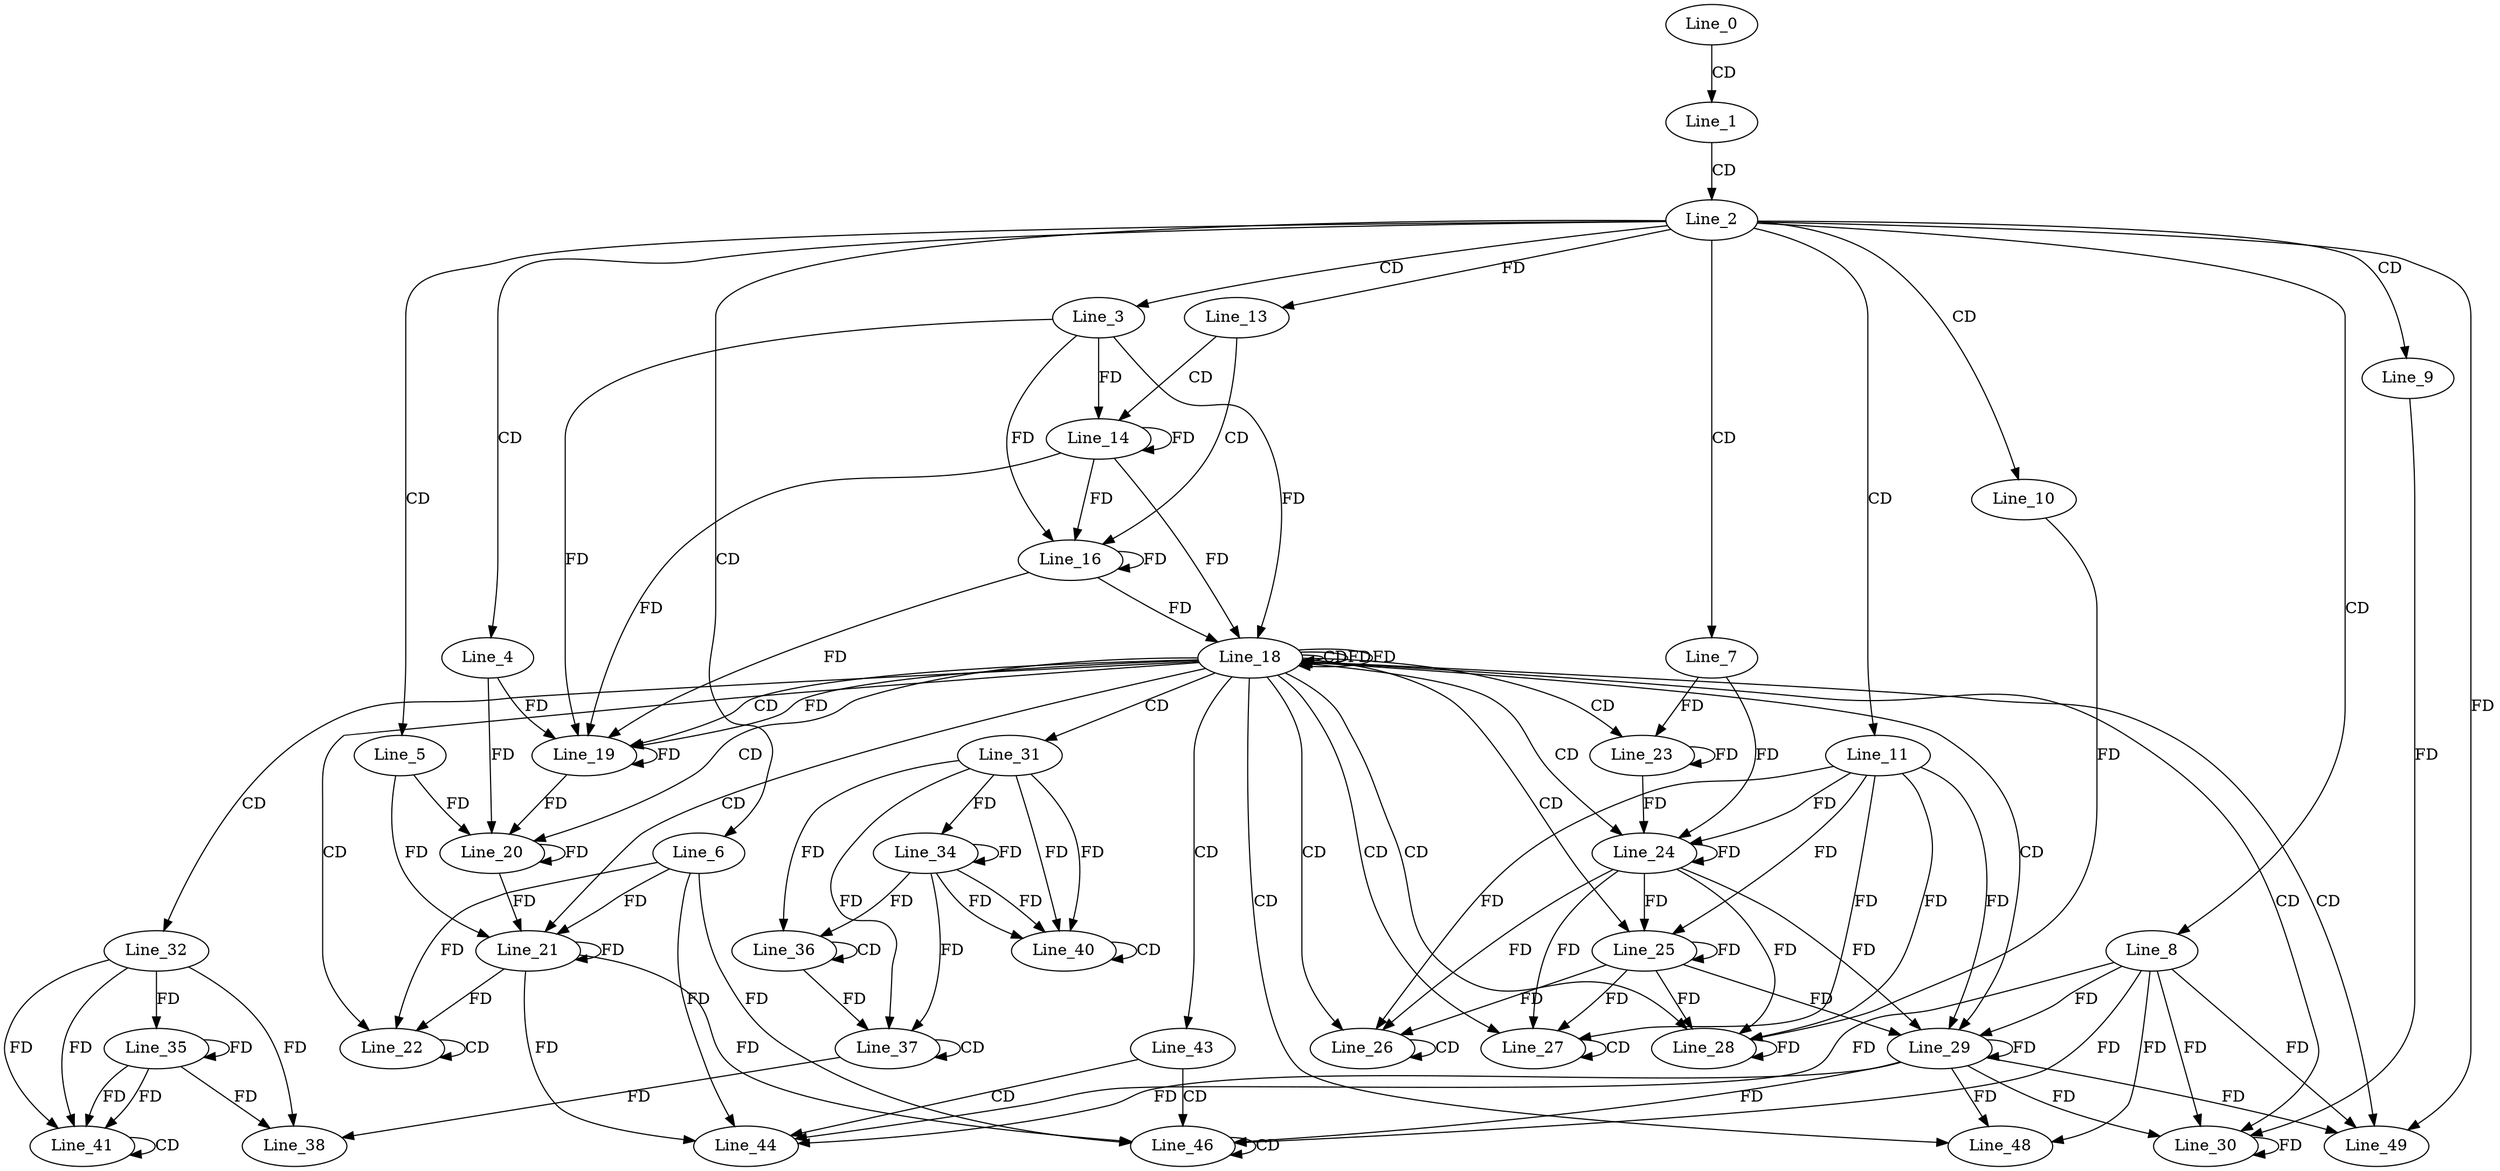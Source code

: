 digraph G {
  Line_0;
  Line_1;
  Line_2;
  Line_3;
  Line_4;
  Line_5;
  Line_6;
  Line_7;
  Line_8;
  Line_9;
  Line_10;
  Line_11;
  Line_13;
  Line_14;
  Line_14;
  Line_16;
  Line_16;
  Line_18;
  Line_18;
  Line_18;
  Line_18;
  Line_19;
  Line_19;
  Line_20;
  Line_20;
  Line_21;
  Line_21;
  Line_22;
  Line_22;
  Line_23;
  Line_24;
  Line_24;
  Line_25;
  Line_25;
  Line_26;
  Line_26;
  Line_27;
  Line_27;
  Line_28;
  Line_28;
  Line_29;
  Line_29;
  Line_30;
  Line_31;
  Line_32;
  Line_34;
  Line_34;
  Line_35;
  Line_35;
  Line_36;
  Line_36;
  Line_37;
  Line_37;
  Line_38;
  Line_40;
  Line_40;
  Line_41;
  Line_41;
  Line_43;
  Line_44;
  Line_44;
  Line_46;
  Line_46;
  Line_46;
  Line_48;
  Line_49;
  Line_0 -> Line_1 [ label="CD" ];
  Line_1 -> Line_2 [ label="CD" ];
  Line_2 -> Line_3 [ label="CD" ];
  Line_2 -> Line_4 [ label="CD" ];
  Line_2 -> Line_5 [ label="CD" ];
  Line_2 -> Line_6 [ label="CD" ];
  Line_2 -> Line_7 [ label="CD" ];
  Line_2 -> Line_8 [ label="CD" ];
  Line_2 -> Line_9 [ label="CD" ];
  Line_2 -> Line_10 [ label="CD" ];
  Line_2 -> Line_11 [ label="CD" ];
  Line_2 -> Line_13 [ label="FD" ];
  Line_13 -> Line_14 [ label="CD" ];
  Line_3 -> Line_14 [ label="FD" ];
  Line_14 -> Line_14 [ label="FD" ];
  Line_13 -> Line_16 [ label="CD" ];
  Line_3 -> Line_16 [ label="FD" ];
  Line_14 -> Line_16 [ label="FD" ];
  Line_16 -> Line_16 [ label="FD" ];
  Line_18 -> Line_18 [ label="CD" ];
  Line_3 -> Line_18 [ label="FD" ];
  Line_14 -> Line_18 [ label="FD" ];
  Line_16 -> Line_18 [ label="FD" ];
  Line_18 -> Line_18 [ label="FD" ];
  Line_18 -> Line_19 [ label="CD" ];
  Line_19 -> Line_19 [ label="FD" ];
  Line_4 -> Line_19 [ label="FD" ];
  Line_3 -> Line_19 [ label="FD" ];
  Line_14 -> Line_19 [ label="FD" ];
  Line_16 -> Line_19 [ label="FD" ];
  Line_18 -> Line_19 [ label="FD" ];
  Line_18 -> Line_20 [ label="CD" ];
  Line_20 -> Line_20 [ label="FD" ];
  Line_5 -> Line_20 [ label="FD" ];
  Line_19 -> Line_20 [ label="FD" ];
  Line_4 -> Line_20 [ label="FD" ];
  Line_18 -> Line_21 [ label="CD" ];
  Line_21 -> Line_21 [ label="FD" ];
  Line_6 -> Line_21 [ label="FD" ];
  Line_20 -> Line_21 [ label="FD" ];
  Line_5 -> Line_21 [ label="FD" ];
  Line_18 -> Line_22 [ label="CD" ];
  Line_22 -> Line_22 [ label="CD" ];
  Line_21 -> Line_22 [ label="FD" ];
  Line_6 -> Line_22 [ label="FD" ];
  Line_18 -> Line_23 [ label="CD" ];
  Line_23 -> Line_23 [ label="FD" ];
  Line_7 -> Line_23 [ label="FD" ];
  Line_18 -> Line_24 [ label="CD" ];
  Line_24 -> Line_24 [ label="FD" ];
  Line_11 -> Line_24 [ label="FD" ];
  Line_23 -> Line_24 [ label="FD" ];
  Line_7 -> Line_24 [ label="FD" ];
  Line_18 -> Line_25 [ label="CD" ];
  Line_24 -> Line_25 [ label="FD" ];
  Line_25 -> Line_25 [ label="FD" ];
  Line_11 -> Line_25 [ label="FD" ];
  Line_18 -> Line_26 [ label="CD" ];
  Line_26 -> Line_26 [ label="CD" ];
  Line_24 -> Line_26 [ label="FD" ];
  Line_25 -> Line_26 [ label="FD" ];
  Line_11 -> Line_26 [ label="FD" ];
  Line_18 -> Line_27 [ label="CD" ];
  Line_27 -> Line_27 [ label="CD" ];
  Line_24 -> Line_27 [ label="FD" ];
  Line_25 -> Line_27 [ label="FD" ];
  Line_11 -> Line_27 [ label="FD" ];
  Line_18 -> Line_28 [ label="CD" ];
  Line_28 -> Line_28 [ label="FD" ];
  Line_10 -> Line_28 [ label="FD" ];
  Line_24 -> Line_28 [ label="FD" ];
  Line_25 -> Line_28 [ label="FD" ];
  Line_11 -> Line_28 [ label="FD" ];
  Line_18 -> Line_29 [ label="CD" ];
  Line_29 -> Line_29 [ label="FD" ];
  Line_8 -> Line_29 [ label="FD" ];
  Line_24 -> Line_29 [ label="FD" ];
  Line_25 -> Line_29 [ label="FD" ];
  Line_11 -> Line_29 [ label="FD" ];
  Line_18 -> Line_30 [ label="CD" ];
  Line_30 -> Line_30 [ label="FD" ];
  Line_9 -> Line_30 [ label="FD" ];
  Line_29 -> Line_30 [ label="FD" ];
  Line_8 -> Line_30 [ label="FD" ];
  Line_18 -> Line_31 [ label="CD" ];
  Line_18 -> Line_32 [ label="CD" ];
  Line_31 -> Line_34 [ label="FD" ];
  Line_34 -> Line_34 [ label="FD" ];
  Line_32 -> Line_35 [ label="FD" ];
  Line_35 -> Line_35 [ label="FD" ];
  Line_36 -> Line_36 [ label="CD" ];
  Line_31 -> Line_36 [ label="FD" ];
  Line_34 -> Line_36 [ label="FD" ];
  Line_37 -> Line_37 [ label="CD" ];
  Line_31 -> Line_37 [ label="FD" ];
  Line_34 -> Line_37 [ label="FD" ];
  Line_36 -> Line_37 [ label="FD" ];
  Line_32 -> Line_38 [ label="FD" ];
  Line_35 -> Line_38 [ label="FD" ];
  Line_37 -> Line_38 [ label="FD" ];
  Line_31 -> Line_40 [ label="FD" ];
  Line_34 -> Line_40 [ label="FD" ];
  Line_40 -> Line_40 [ label="CD" ];
  Line_31 -> Line_40 [ label="FD" ];
  Line_34 -> Line_40 [ label="FD" ];
  Line_32 -> Line_41 [ label="FD" ];
  Line_35 -> Line_41 [ label="FD" ];
  Line_41 -> Line_41 [ label="CD" ];
  Line_32 -> Line_41 [ label="FD" ];
  Line_35 -> Line_41 [ label="FD" ];
  Line_18 -> Line_43 [ label="CD" ];
  Line_43 -> Line_44 [ label="CD" ];
  Line_29 -> Line_44 [ label="FD" ];
  Line_8 -> Line_44 [ label="FD" ];
  Line_21 -> Line_44 [ label="FD" ];
  Line_6 -> Line_44 [ label="FD" ];
  Line_43 -> Line_46 [ label="CD" ];
  Line_46 -> Line_46 [ label="CD" ];
  Line_29 -> Line_46 [ label="FD" ];
  Line_8 -> Line_46 [ label="FD" ];
  Line_21 -> Line_46 [ label="FD" ];
  Line_6 -> Line_46 [ label="FD" ];
  Line_18 -> Line_48 [ label="CD" ];
  Line_29 -> Line_48 [ label="FD" ];
  Line_8 -> Line_48 [ label="FD" ];
  Line_18 -> Line_49 [ label="CD" ];
  Line_2 -> Line_49 [ label="FD" ];
  Line_29 -> Line_49 [ label="FD" ];
  Line_8 -> Line_49 [ label="FD" ];
  Line_18 -> Line_18 [ label="FD" ];
}
